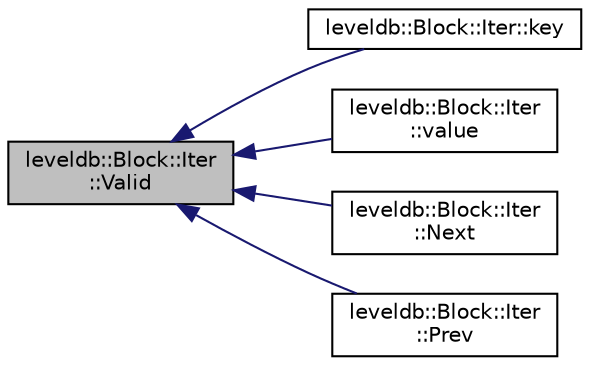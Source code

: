 digraph "leveldb::Block::Iter::Valid"
{
  edge [fontname="Helvetica",fontsize="10",labelfontname="Helvetica",labelfontsize="10"];
  node [fontname="Helvetica",fontsize="10",shape=record];
  rankdir="LR";
  Node1 [label="leveldb::Block::Iter\l::Valid",height=0.2,width=0.4,color="black", fillcolor="grey75", style="filled" fontcolor="black"];
  Node1 -> Node2 [dir="back",color="midnightblue",fontsize="10",style="solid"];
  Node2 [label="leveldb::Block::Iter::key",height=0.2,width=0.4,color="black", fillcolor="white", style="filled",URL="$classleveldb_1_1_block_1_1_iter.html#a1378d5e1fb17638427fd0a0f7fc7a010"];
  Node1 -> Node3 [dir="back",color="midnightblue",fontsize="10",style="solid"];
  Node3 [label="leveldb::Block::Iter\l::value",height=0.2,width=0.4,color="black", fillcolor="white", style="filled",URL="$classleveldb_1_1_block_1_1_iter.html#afb28e69efec54ca9306fc504e139bf3f"];
  Node1 -> Node4 [dir="back",color="midnightblue",fontsize="10",style="solid"];
  Node4 [label="leveldb::Block::Iter\l::Next",height=0.2,width=0.4,color="black", fillcolor="white", style="filled",URL="$classleveldb_1_1_block_1_1_iter.html#a27dacbefa903333a5ad003ccd3e424b6"];
  Node1 -> Node5 [dir="back",color="midnightblue",fontsize="10",style="solid"];
  Node5 [label="leveldb::Block::Iter\l::Prev",height=0.2,width=0.4,color="black", fillcolor="white", style="filled",URL="$classleveldb_1_1_block_1_1_iter.html#a096747ff77d5090579fe4cd4e464a3c9"];
}
